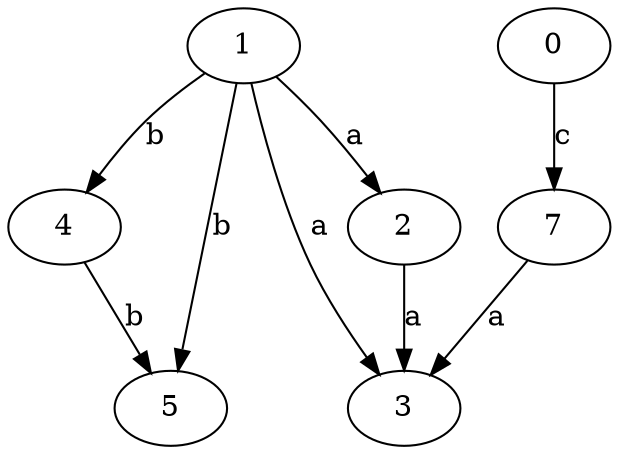 strict digraph  {
1;
2;
3;
4;
5;
0;
7;
1 -> 2  [label=a];
1 -> 3  [label=a];
1 -> 4  [label=b];
1 -> 5  [label=b];
2 -> 3  [label=a];
4 -> 5  [label=b];
0 -> 7  [label=c];
7 -> 3  [label=a];
}
